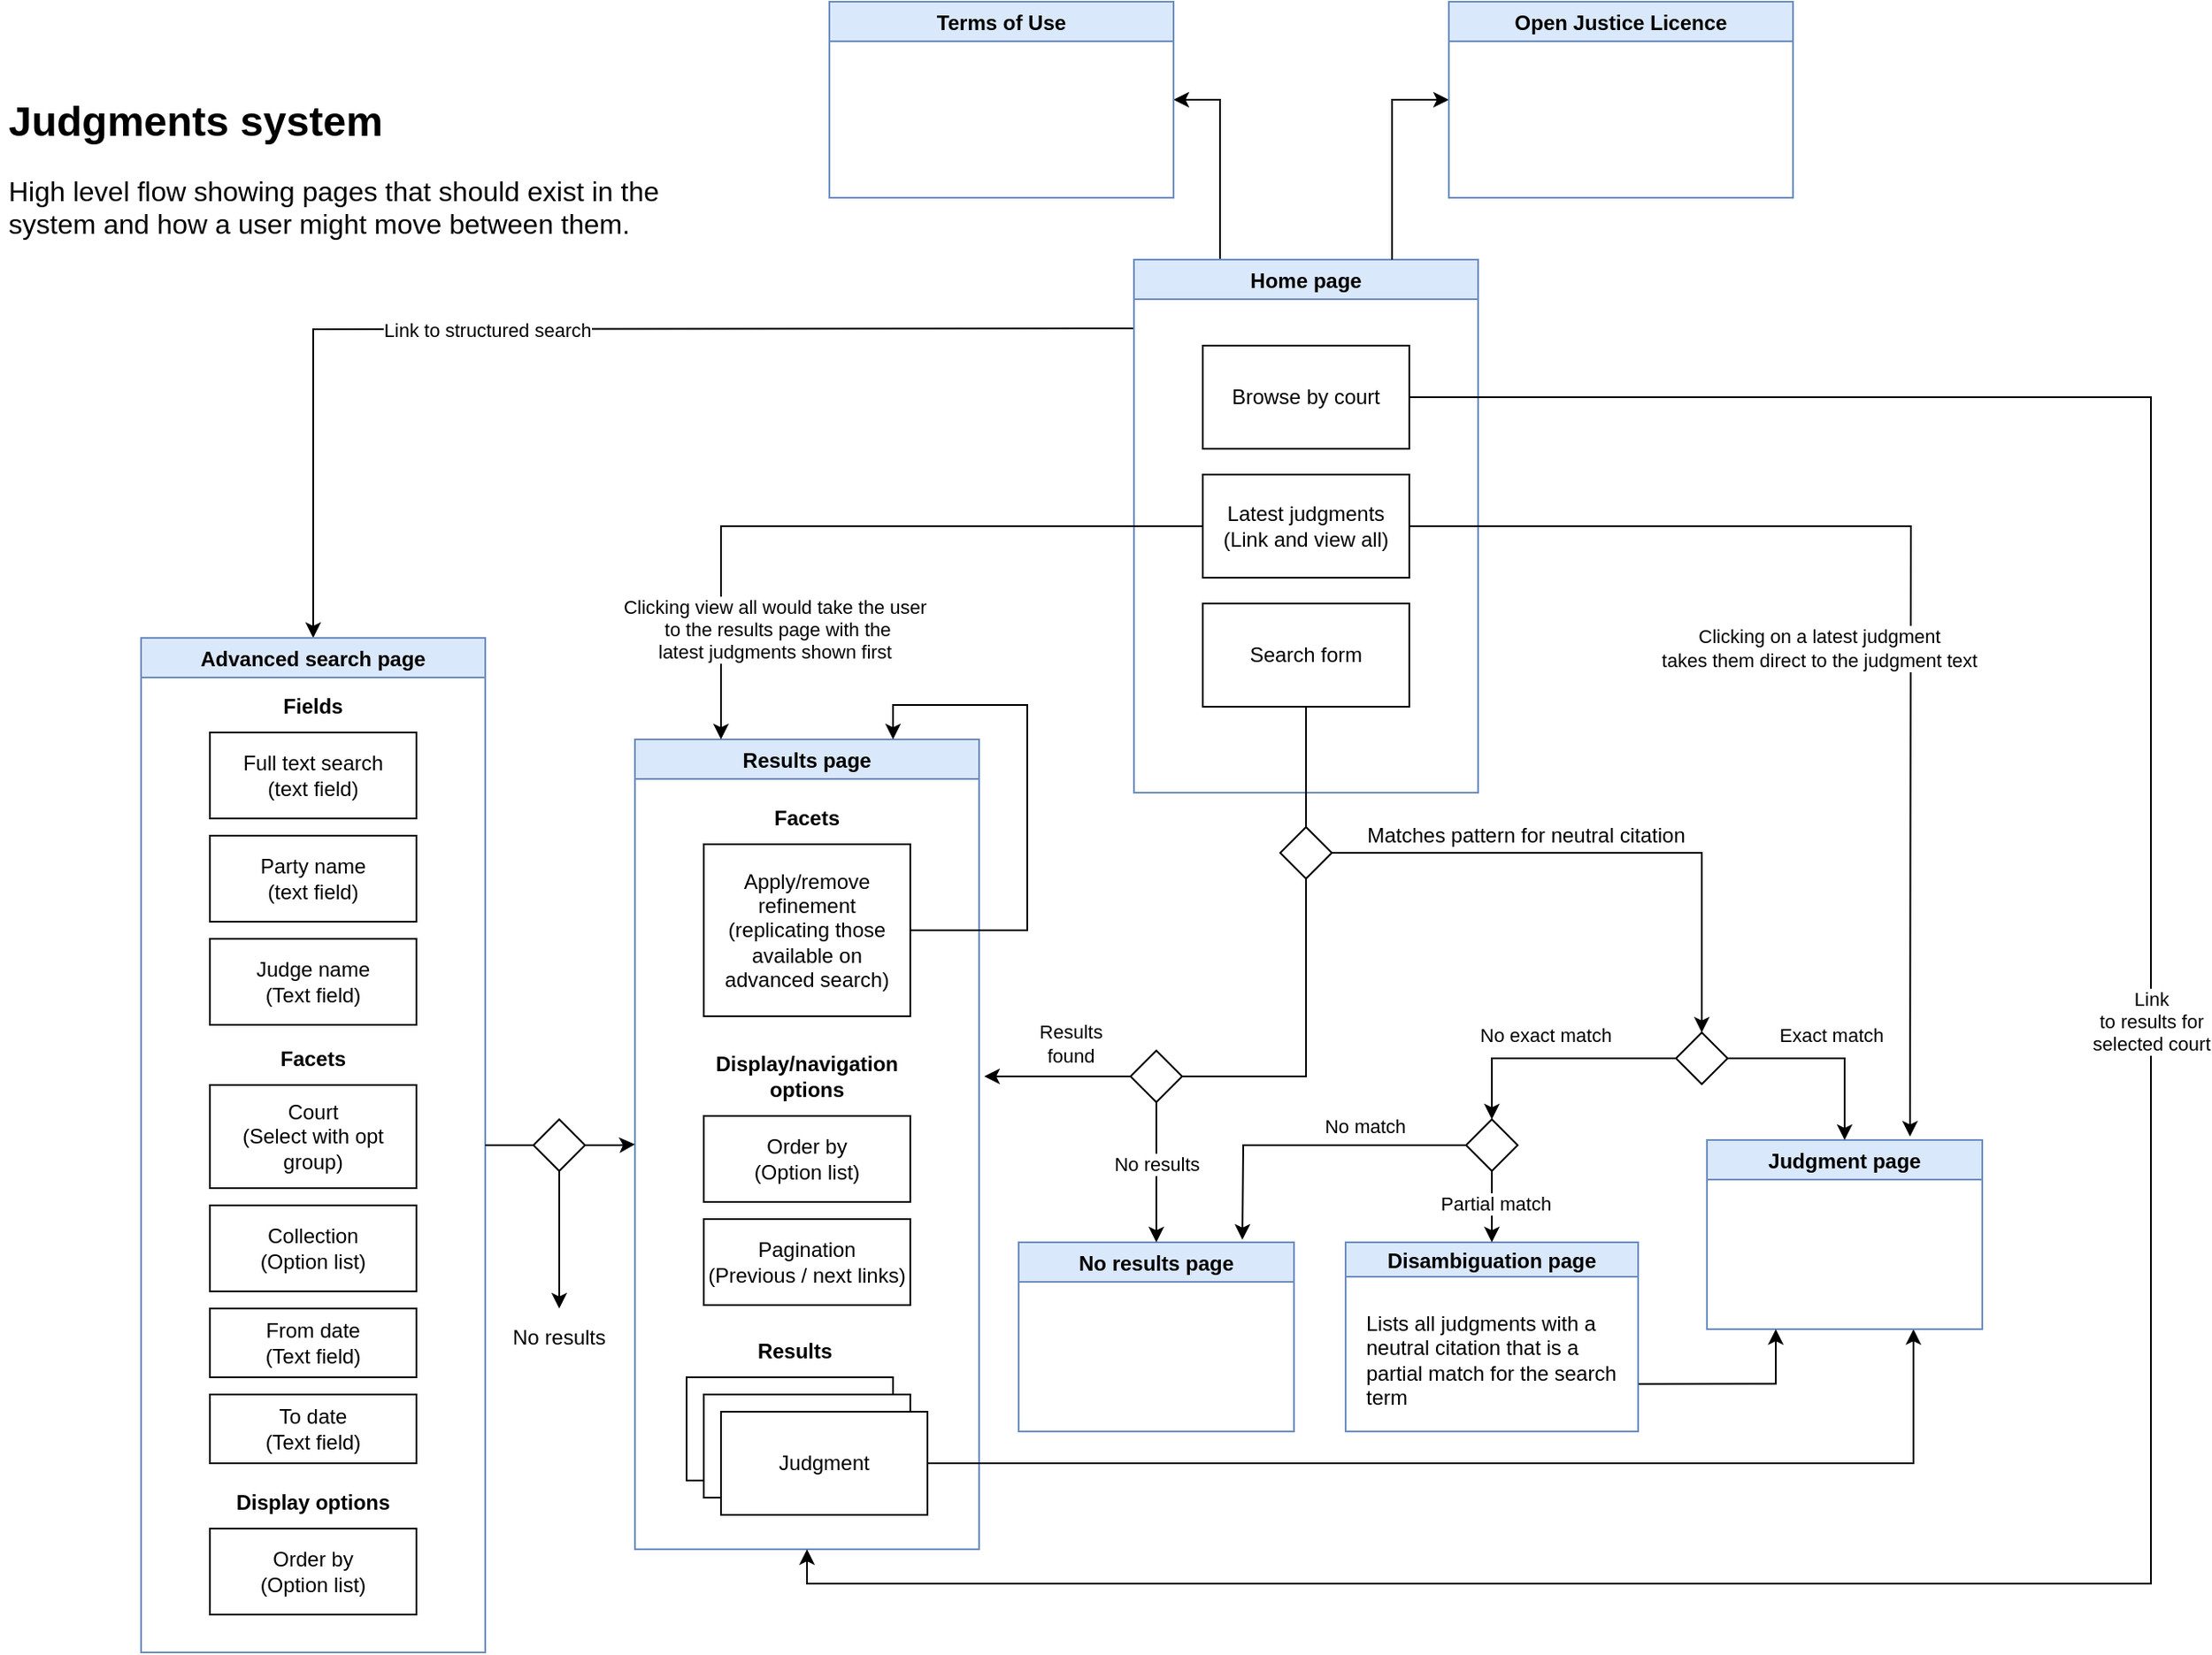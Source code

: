 <mxfile version="15.9.6" type="device"><diagram id="aehEUoyDCe3ED6YWcdNQ" name="Page-1"><mxGraphModel dx="1186" dy="621" grid="1" gridSize="10" guides="1" tooltips="1" connect="1" arrows="1" fold="1" page="1" pageScale="1" pageWidth="1654" pageHeight="1169" math="0" shadow="0"><root><mxCell id="0"/><mxCell id="1" parent="0"/><mxCell id="Qa0ir41xzKFgF3uUKKp--13" value="" style="edgeStyle=orthogonalEdgeStyle;rounded=0;orthogonalLoop=1;jettySize=auto;html=1;entryX=0.5;entryY=0;entryDx=0;entryDy=0;" parent="1" target="Qa0ir41xzKFgF3uUKKp--8" edge="1"><mxGeometry relative="1" as="geometry"><mxPoint x="819" y="260" as="sourcePoint"/><mxPoint x="637" y="477" as="targetPoint"/></mxGeometry></mxCell><mxCell id="Qa0ir41xzKFgF3uUKKp--14" value="Link to structured search" style="edgeLabel;html=1;align=center;verticalAlign=middle;resizable=0;points=[];" parent="Qa0ir41xzKFgF3uUKKp--13" vertex="1" connectable="0"><mxGeometry x="-0.143" relative="1" as="geometry"><mxPoint x="-95" as="offset"/></mxGeometry></mxCell><mxCell id="04Yewt961iVCtWimW03n-6" value="" style="edgeStyle=orthogonalEdgeStyle;rounded=0;orthogonalLoop=1;jettySize=auto;html=1;entryX=1;entryY=0.5;entryDx=0;entryDy=0;exitX=0.25;exitY=0;exitDx=0;exitDy=0;" parent="1" source="Qa0ir41xzKFgF3uUKKp--1" target="04Yewt961iVCtWimW03n-1" edge="1"><mxGeometry relative="1" as="geometry"/></mxCell><mxCell id="Qa0ir41xzKFgF3uUKKp--1" value="Home page" style="swimlane;fillColor=#dae8fc;strokeColor=#6c8ebf;" parent="1" vertex="1"><mxGeometry x="819" y="220" width="200" height="310" as="geometry"/></mxCell><mxCell id="Qa0ir41xzKFgF3uUKKp--21" value="Latest judgments (Link and view all)" style="rounded=0;whiteSpace=wrap;html=1;" parent="Qa0ir41xzKFgF3uUKKp--1" vertex="1"><mxGeometry x="40" y="125" width="120" height="60" as="geometry"/></mxCell><mxCell id="OO2aiFHV-tACYqCfNg-y-9" value="Search form" style="rounded=0;whiteSpace=wrap;html=1;" parent="Qa0ir41xzKFgF3uUKKp--1" vertex="1"><mxGeometry x="40" y="200" width="120" height="60" as="geometry"/></mxCell><mxCell id="kWl21Ww3-PtBhKSRPVms-1" value="Browse by court" style="rounded=0;whiteSpace=wrap;html=1;" parent="Qa0ir41xzKFgF3uUKKp--1" vertex="1"><mxGeometry x="40" y="50" width="120" height="60" as="geometry"/></mxCell><mxCell id="Qa0ir41xzKFgF3uUKKp--4" value="" style="edgeStyle=orthogonalEdgeStyle;rounded=0;orthogonalLoop=1;jettySize=auto;html=1;startArrow=none;" parent="1" source="4KOAr0q3YAWXZfQVioGi-21" edge="1"><mxGeometry relative="1" as="geometry"><mxPoint x="732" y="695" as="targetPoint"/></mxGeometry></mxCell><mxCell id="4KOAr0q3YAWXZfQVioGi-23" value="Results &lt;br&gt;found" style="edgeLabel;html=1;align=center;verticalAlign=middle;resizable=0;points=[];" parent="Qa0ir41xzKFgF3uUKKp--4" vertex="1" connectable="0"><mxGeometry x="-0.291" relative="1" as="geometry"><mxPoint x="-5" y="-19" as="offset"/></mxGeometry></mxCell><mxCell id="Qa0ir41xzKFgF3uUKKp--5" value="Results page" style="swimlane;fillColor=#dae8fc;strokeColor=#6c8ebf;" parent="1" vertex="1"><mxGeometry x="529" y="499" width="200" height="471" as="geometry"/></mxCell><mxCell id="Qa0ir41xzKFgF3uUKKp--7" value="Apply/remove&lt;br&gt;refinement (replicating those available on advanced search)" style="rounded=0;whiteSpace=wrap;html=1;" parent="Qa0ir41xzKFgF3uUKKp--5" vertex="1"><mxGeometry x="40" y="61" width="120" height="100" as="geometry"/></mxCell><mxCell id="Qa0ir41xzKFgF3uUKKp--18" value="" style="edgeStyle=orthogonalEdgeStyle;rounded=0;orthogonalLoop=1;jettySize=auto;html=1;entryX=0.75;entryY=0;entryDx=0;entryDy=0;exitX=1;exitY=0.5;exitDx=0;exitDy=0;" parent="Qa0ir41xzKFgF3uUKKp--5" source="Qa0ir41xzKFgF3uUKKp--7" target="Qa0ir41xzKFgF3uUKKp--5" edge="1"><mxGeometry relative="1" as="geometry"><mxPoint x="-40" y="120" as="sourcePoint"/><mxPoint x="10" y="120" as="targetPoint"/><Array as="points"><mxPoint x="228" y="111"/><mxPoint x="228" y="-20"/><mxPoint x="150" y="-20"/></Array></mxGeometry></mxCell><mxCell id="OO2aiFHV-tACYqCfNg-y-6" value="&lt;b&gt;Facets&lt;/b&gt;" style="text;html=1;strokeColor=none;fillColor=none;align=center;verticalAlign=middle;whiteSpace=wrap;rounded=0;" parent="Qa0ir41xzKFgF3uUKKp--5" vertex="1"><mxGeometry x="70" y="31" width="60" height="30" as="geometry"/></mxCell><mxCell id="4KOAr0q3YAWXZfQVioGi-2" value="" style="group" parent="Qa0ir41xzKFgF3uUKKp--5" vertex="1" connectable="0"><mxGeometry x="40" y="181" width="120" height="148" as="geometry"/></mxCell><mxCell id="OO2aiFHV-tACYqCfNg-y-2" value="Order by&lt;br&gt;(Option list)" style="rounded=0;whiteSpace=wrap;html=1;" parent="4KOAr0q3YAWXZfQVioGi-2" vertex="1"><mxGeometry y="38" width="120" height="50" as="geometry"/></mxCell><mxCell id="OO2aiFHV-tACYqCfNg-y-5" value="Pagination&lt;br&gt;(Previous / next links)" style="rounded=0;whiteSpace=wrap;html=1;" parent="4KOAr0q3YAWXZfQVioGi-2" vertex="1"><mxGeometry y="98" width="120" height="50" as="geometry"/></mxCell><mxCell id="OO2aiFHV-tACYqCfNg-y-8" value="&lt;b&gt;Display/navigation options&lt;/b&gt;" style="text;html=1;strokeColor=none;fillColor=none;align=center;verticalAlign=middle;whiteSpace=wrap;rounded=0;" parent="4KOAr0q3YAWXZfQVioGi-2" vertex="1"><mxGeometry width="120" height="30" as="geometry"/></mxCell><mxCell id="4KOAr0q3YAWXZfQVioGi-1" value="" style="group" parent="Qa0ir41xzKFgF3uUKKp--5" vertex="1" connectable="0"><mxGeometry x="30" y="371" width="140" height="80" as="geometry"/></mxCell><mxCell id="Qa0ir41xzKFgF3uUKKp--6" value="Search result" style="rounded=0;whiteSpace=wrap;html=1;" parent="4KOAr0q3YAWXZfQVioGi-1" vertex="1"><mxGeometry width="120" height="60" as="geometry"/></mxCell><mxCell id="Qa0ir41xzKFgF3uUKKp--35" value="Search result" style="rounded=0;whiteSpace=wrap;html=1;" parent="4KOAr0q3YAWXZfQVioGi-1" vertex="1"><mxGeometry x="10" y="10" width="120" height="60" as="geometry"/></mxCell><mxCell id="Qa0ir41xzKFgF3uUKKp--36" value="Judgment" style="rounded=0;whiteSpace=wrap;html=1;" parent="4KOAr0q3YAWXZfQVioGi-1" vertex="1"><mxGeometry x="20" y="20" width="120" height="60" as="geometry"/></mxCell><mxCell id="OO2aiFHV-tACYqCfNg-y-7" value="&lt;b&gt;Results&lt;/b&gt;" style="text;html=1;strokeColor=none;fillColor=none;align=center;verticalAlign=middle;whiteSpace=wrap;rounded=0;" parent="Qa0ir41xzKFgF3uUKKp--5" vertex="1"><mxGeometry x="63" y="341" width="60" height="30" as="geometry"/></mxCell><mxCell id="X9CzBjyIh-wGhvpLRSlx-1" value="" style="edgeStyle=orthogonalEdgeStyle;rounded=0;orthogonalLoop=1;jettySize=auto;html=1;entryX=0;entryY=0.5;entryDx=0;entryDy=0;startArrow=none;" parent="1" source="fHP1PbavrV6UKDeHso9m-1" target="Qa0ir41xzKFgF3uUKKp--5" edge="1"><mxGeometry relative="1" as="geometry"><mxPoint x="469" y="664" as="targetPoint"/></mxGeometry></mxCell><mxCell id="Qa0ir41xzKFgF3uUKKp--8" value="Advanced search page" style="swimlane;fillColor=#dae8fc;strokeColor=#6c8ebf;" parent="1" vertex="1"><mxGeometry x="242" y="440" width="200" height="590" as="geometry"/></mxCell><mxCell id="Qa0ir41xzKFgF3uUKKp--9" value="Full text search &lt;br&gt;(text field)" style="rounded=0;whiteSpace=wrap;html=1;" parent="Qa0ir41xzKFgF3uUKKp--8" vertex="1"><mxGeometry x="40" y="55" width="120" height="50" as="geometry"/></mxCell><mxCell id="Qa0ir41xzKFgF3uUKKp--10" value="Party name &lt;br&gt;(text field)" style="rounded=0;whiteSpace=wrap;html=1;" parent="Qa0ir41xzKFgF3uUKKp--8" vertex="1"><mxGeometry x="40" y="115" width="120" height="50" as="geometry"/></mxCell><mxCell id="Qa0ir41xzKFgF3uUKKp--16" value="Collection&lt;br&gt;(Option list)" style="rounded=0;whiteSpace=wrap;html=1;" parent="Qa0ir41xzKFgF3uUKKp--8" vertex="1"><mxGeometry x="40" y="330" width="120" height="50" as="geometry"/></mxCell><mxCell id="Jsp5y8p3yF81pdxxzSbO-3" value="Court&lt;br&gt;(Select with opt group)" style="rounded=0;whiteSpace=wrap;html=1;" parent="Qa0ir41xzKFgF3uUKKp--8" vertex="1"><mxGeometry x="40" y="260" width="120" height="60" as="geometry"/></mxCell><mxCell id="Jsp5y8p3yF81pdxxzSbO-4" value="Judge name&lt;br&gt;(Text field)" style="rounded=0;whiteSpace=wrap;html=1;" parent="Qa0ir41xzKFgF3uUKKp--8" vertex="1"><mxGeometry x="40" y="175" width="120" height="50" as="geometry"/></mxCell><mxCell id="Jsp5y8p3yF81pdxxzSbO-5" value="From date&lt;br&gt;(Text field)" style="rounded=0;whiteSpace=wrap;html=1;" parent="Qa0ir41xzKFgF3uUKKp--8" vertex="1"><mxGeometry x="40" y="390" width="120" height="40" as="geometry"/></mxCell><mxCell id="Jsp5y8p3yF81pdxxzSbO-6" value="To date&lt;br&gt;(Text field)" style="rounded=0;whiteSpace=wrap;html=1;" parent="Qa0ir41xzKFgF3uUKKp--8" vertex="1"><mxGeometry x="40" y="440" width="120" height="40" as="geometry"/></mxCell><mxCell id="Jsp5y8p3yF81pdxxzSbO-9" value="Order by&lt;br&gt;(Option list)" style="rounded=0;whiteSpace=wrap;html=1;" parent="Qa0ir41xzKFgF3uUKKp--8" vertex="1"><mxGeometry x="40" y="518" width="120" height="50" as="geometry"/></mxCell><mxCell id="OO2aiFHV-tACYqCfNg-y-1" value="&lt;b&gt;Fields&lt;/b&gt;" style="text;html=1;strokeColor=none;fillColor=none;align=center;verticalAlign=middle;whiteSpace=wrap;rounded=0;" parent="Qa0ir41xzKFgF3uUKKp--8" vertex="1"><mxGeometry x="70" y="25" width="60" height="30" as="geometry"/></mxCell><mxCell id="OO2aiFHV-tACYqCfNg-y-3" value="&lt;b&gt;Facets&lt;/b&gt;" style="text;html=1;strokeColor=none;fillColor=none;align=center;verticalAlign=middle;whiteSpace=wrap;rounded=0;" parent="Qa0ir41xzKFgF3uUKKp--8" vertex="1"><mxGeometry x="70" y="230" width="60" height="30" as="geometry"/></mxCell><mxCell id="OO2aiFHV-tACYqCfNg-y-4" value="&lt;b&gt;Display options&lt;/b&gt;" style="text;html=1;strokeColor=none;fillColor=none;align=center;verticalAlign=middle;whiteSpace=wrap;rounded=0;" parent="Qa0ir41xzKFgF3uUKKp--8" vertex="1"><mxGeometry x="40" y="488" width="120" height="30" as="geometry"/></mxCell><mxCell id="Qa0ir41xzKFgF3uUKKp--19" value="" style="edgeStyle=orthogonalEdgeStyle;rounded=0;orthogonalLoop=1;jettySize=auto;html=1;entryX=0.25;entryY=0;entryDx=0;entryDy=0;exitX=0;exitY=0.5;exitDx=0;exitDy=0;" parent="1" source="Qa0ir41xzKFgF3uUKKp--21" target="Qa0ir41xzKFgF3uUKKp--5" edge="1"><mxGeometry relative="1" as="geometry"><mxPoint x="787" y="422" as="sourcePoint"/><mxPoint x="462" y="607" as="targetPoint"/></mxGeometry></mxCell><mxCell id="Qa0ir41xzKFgF3uUKKp--40" value="Clicking view all would take the user&lt;br&gt;&amp;nbsp;to the results page with the &lt;br&gt;latest judgments shown first" style="edgeLabel;html=1;align=center;verticalAlign=middle;resizable=0;points=[];fontSize=11;" parent="Qa0ir41xzKFgF3uUKKp--19" vertex="1" connectable="0"><mxGeometry x="-0.272" y="-2" relative="1" as="geometry"><mxPoint x="-102" y="62" as="offset"/></mxGeometry></mxCell><mxCell id="Qa0ir41xzKFgF3uUKKp--34" value="&lt;h1&gt;&lt;font style=&quot;font-size: 24px&quot;&gt;Judgments system&lt;/font&gt;&lt;/h1&gt;&lt;p&gt;&lt;font size=&quot;3&quot;&gt;High level flow showing pages that should exist in the system and how a user might move between them.&lt;/font&gt;&lt;/p&gt;" style="text;html=1;strokeColor=none;fillColor=none;spacing=5;spacingTop=-20;whiteSpace=wrap;overflow=hidden;rounded=0;" parent="1" vertex="1"><mxGeometry x="160" y="120" width="400" height="120" as="geometry"/></mxCell><mxCell id="Qa0ir41xzKFgF3uUKKp--37" value="" style="edgeStyle=orthogonalEdgeStyle;rounded=0;orthogonalLoop=1;jettySize=auto;html=1;entryX=0.5;entryY=1;entryDx=0;entryDy=0;exitX=1;exitY=0.5;exitDx=0;exitDy=0;" parent="1" source="kWl21Ww3-PtBhKSRPVms-1" target="Qa0ir41xzKFgF3uUKKp--5" edge="1"><mxGeometry relative="1" as="geometry"><mxPoint x="1019" y="260" as="sourcePoint"/><mxPoint x="1272" y="435" as="targetPoint"/><Array as="points"><mxPoint x="1410" y="300"/><mxPoint x="1410" y="990"/><mxPoint x="629" y="990"/></Array></mxGeometry></mxCell><mxCell id="Qa0ir41xzKFgF3uUKKp--38" value="Link &lt;br&gt;to results for &lt;br&gt;selected court" style="edgeLabel;html=1;align=center;verticalAlign=middle;resizable=0;points=[];" parent="Qa0ir41xzKFgF3uUKKp--37" vertex="1" connectable="0"><mxGeometry x="-0.143" relative="1" as="geometry"><mxPoint y="-30" as="offset"/></mxGeometry></mxCell><mxCell id="OO2aiFHV-tACYqCfNg-y-10" value="" style="edgeStyle=orthogonalEdgeStyle;rounded=0;orthogonalLoop=1;jettySize=auto;html=1;exitX=1;exitY=0.5;exitDx=0;exitDy=0;entryX=0.5;entryY=0;entryDx=0;entryDy=0;" parent="1" source="zrDOiHDuopmyjpYAE5Gi-1" target="4KOAr0q3YAWXZfQVioGi-6" edge="1"><mxGeometry relative="1" as="geometry"><mxPoint x="1042" y="700" as="targetPoint"/><Array as="points"><mxPoint x="1149" y="565"/></Array><mxPoint x="891" y="632" as="sourcePoint"/></mxGeometry></mxCell><mxCell id="_y1bIVc1VrB3xeFawCgt-3" style="edgeStyle=orthogonalEdgeStyle;rounded=0;orthogonalLoop=1;jettySize=auto;html=1;entryX=0;entryY=0.5;entryDx=0;entryDy=0;exitX=0.75;exitY=0;exitDx=0;exitDy=0;" parent="1" source="Qa0ir41xzKFgF3uUKKp--1" target="_y1bIVc1VrB3xeFawCgt-1" edge="1"><mxGeometry relative="1" as="geometry"><mxPoint x="972" y="230" as="targetPoint"/><mxPoint x="892" y="260" as="sourcePoint"/></mxGeometry></mxCell><mxCell id="04Yewt961iVCtWimW03n-1" value="Terms of Use" style="swimlane;fillColor=#dae8fc;strokeColor=#6c8ebf;" parent="1" vertex="1"><mxGeometry x="642" y="70" width="200" height="114" as="geometry"/></mxCell><mxCell id="_y1bIVc1VrB3xeFawCgt-1" value="Open Justice Licence" style="swimlane;fillColor=#dae8fc;strokeColor=#6c8ebf;" parent="1" vertex="1"><mxGeometry x="1002" y="70" width="200" height="114" as="geometry"/></mxCell><mxCell id="Qa0ir41xzKFgF3uUKKp--27" value="" style="edgeStyle=orthogonalEdgeStyle;rounded=0;orthogonalLoop=1;jettySize=auto;html=1;entryX=0.75;entryY=1;entryDx=0;entryDy=0;exitX=1;exitY=0.5;exitDx=0;exitDy=0;" parent="1" source="Qa0ir41xzKFgF3uUKKp--36" target="Qa0ir41xzKFgF3uUKKp--22" edge="1"><mxGeometry relative="1" as="geometry"><mxPoint x="785" y="1108" as="targetPoint"/></mxGeometry></mxCell><mxCell id="Qa0ir41xzKFgF3uUKKp--22" value="Judgment page" style="swimlane;fillColor=#dae8fc;strokeColor=#6c8ebf;" parent="1" vertex="1"><mxGeometry x="1152" y="732" width="160" height="110" as="geometry"/></mxCell><mxCell id="4KOAr0q3YAWXZfQVioGi-4" value="Disambiguation page" style="swimlane;fillColor=#dae8fc;strokeColor=#6c8ebf;startSize=20;" parent="1" vertex="1"><mxGeometry x="942" y="791.5" width="170" height="110" as="geometry"/></mxCell><mxCell id="4KOAr0q3YAWXZfQVioGi-5" value="Lists all judgments with a&lt;br&gt;neutral citation that is a&amp;nbsp;&lt;br&gt;partial match for the search&lt;br&gt;term" style="text;html=1;align=left;verticalAlign=middle;resizable=0;points=[];autosize=1;strokeColor=none;fillColor=none;" parent="4KOAr0q3YAWXZfQVioGi-4" vertex="1"><mxGeometry x="10" y="38" width="160" height="60" as="geometry"/></mxCell><mxCell id="4KOAr0q3YAWXZfQVioGi-7" value="" style="edgeStyle=orthogonalEdgeStyle;rounded=0;orthogonalLoop=1;jettySize=auto;html=1;exitX=0;exitY=0.5;exitDx=0;exitDy=0;entryX=0.5;entryY=0;entryDx=0;entryDy=0;" parent="1" source="4KOAr0q3YAWXZfQVioGi-6" target="4KOAr0q3YAWXZfQVioGi-14" edge="1"><mxGeometry relative="1" as="geometry"><mxPoint x="1032" y="721.5" as="targetPoint"/></mxGeometry></mxCell><mxCell id="4KOAr0q3YAWXZfQVioGi-13" value="No exact match" style="edgeLabel;html=1;align=center;verticalAlign=middle;resizable=0;points=[];" parent="4KOAr0q3YAWXZfQVioGi-7" vertex="1" connectable="0"><mxGeometry x="0.077" y="1" relative="1" as="geometry"><mxPoint y="-15" as="offset"/></mxGeometry></mxCell><mxCell id="4KOAr0q3YAWXZfQVioGi-6" value="" style="rhombus;whiteSpace=wrap;html=1;" parent="1" vertex="1"><mxGeometry x="1134" y="669.5" width="30" height="30" as="geometry"/></mxCell><mxCell id="4KOAr0q3YAWXZfQVioGi-11" value="Exact match" style="edgeStyle=orthogonalEdgeStyle;rounded=0;orthogonalLoop=1;jettySize=auto;html=1;entryX=0.5;entryY=0;entryDx=0;entryDy=0;exitX=1;exitY=0.5;exitDx=0;exitDy=0;" parent="1" source="4KOAr0q3YAWXZfQVioGi-6" target="Qa0ir41xzKFgF3uUKKp--22" edge="1"><mxGeometry x="0.037" y="14" relative="1" as="geometry"><mxPoint x="1148" y="831.5" as="sourcePoint"/><mxPoint x="1148" y="911.5" as="targetPoint"/><mxPoint as="offset"/></mxGeometry></mxCell><mxCell id="4KOAr0q3YAWXZfQVioGi-12" value="" style="edgeStyle=orthogonalEdgeStyle;rounded=0;orthogonalLoop=1;jettySize=auto;html=1;entryX=0.25;entryY=1;entryDx=0;entryDy=0;exitX=1.002;exitY=0.739;exitDx=0;exitDy=0;exitPerimeter=0;" parent="1" source="4KOAr0q3YAWXZfQVioGi-5" target="Qa0ir41xzKFgF3uUKKp--22" edge="1"><mxGeometry relative="1" as="geometry"><mxPoint x="1143" y="716.5" as="sourcePoint"/><mxPoint x="1067" y="742.0" as="targetPoint"/></mxGeometry></mxCell><mxCell id="4KOAr0q3YAWXZfQVioGi-16" value="" style="edgeStyle=orthogonalEdgeStyle;rounded=0;orthogonalLoop=1;jettySize=auto;html=1;entryX=0.5;entryY=0;entryDx=0;entryDy=0;" parent="1" source="4KOAr0q3YAWXZfQVioGi-14" target="4KOAr0q3YAWXZfQVioGi-4" edge="1"><mxGeometry relative="1" as="geometry"><Array as="points"><mxPoint x="1027" y="781.5"/><mxPoint x="1027" y="781.5"/></Array></mxGeometry></mxCell><mxCell id="4KOAr0q3YAWXZfQVioGi-17" value="Partial match" style="edgeLabel;html=1;align=center;verticalAlign=middle;resizable=0;points=[];" parent="4KOAr0q3YAWXZfQVioGi-16" vertex="1" connectable="0"><mxGeometry x="-0.116" y="2" relative="1" as="geometry"><mxPoint as="offset"/></mxGeometry></mxCell><mxCell id="4KOAr0q3YAWXZfQVioGi-19" value="" style="edgeStyle=orthogonalEdgeStyle;rounded=0;orthogonalLoop=1;jettySize=auto;html=1;" parent="1" source="4KOAr0q3YAWXZfQVioGi-14" edge="1"><mxGeometry relative="1" as="geometry"><mxPoint x="882" y="790" as="targetPoint"/></mxGeometry></mxCell><mxCell id="4KOAr0q3YAWXZfQVioGi-26" value="No match" style="edgeLabel;html=1;align=center;verticalAlign=middle;resizable=0;points=[];" parent="4KOAr0q3YAWXZfQVioGi-19" vertex="1" connectable="0"><mxGeometry x="-0.205" y="-1" relative="1" as="geometry"><mxPoint x="14" y="-10" as="offset"/></mxGeometry></mxCell><mxCell id="4KOAr0q3YAWXZfQVioGi-14" value="" style="rhombus;whiteSpace=wrap;html=1;" parent="1" vertex="1"><mxGeometry x="1012" y="720" width="30" height="30" as="geometry"/></mxCell><mxCell id="4KOAr0q3YAWXZfQVioGi-20" value="No results page" style="swimlane;fillColor=#dae8fc;strokeColor=#6c8ebf;" parent="1" vertex="1"><mxGeometry x="752" y="791.5" width="160" height="110" as="geometry"/></mxCell><mxCell id="4KOAr0q3YAWXZfQVioGi-25" value="" style="edgeStyle=orthogonalEdgeStyle;rounded=0;orthogonalLoop=1;jettySize=auto;html=1;entryX=0.5;entryY=0;entryDx=0;entryDy=0;" parent="1" source="4KOAr0q3YAWXZfQVioGi-21" target="4KOAr0q3YAWXZfQVioGi-20" edge="1"><mxGeometry relative="1" as="geometry"><mxPoint x="787" y="545" as="targetPoint"/></mxGeometry></mxCell><mxCell id="4KOAr0q3YAWXZfQVioGi-27" value="No results" style="edgeLabel;html=1;align=center;verticalAlign=middle;resizable=0;points=[];" parent="4KOAr0q3YAWXZfQVioGi-25" vertex="1" connectable="0"><mxGeometry x="-0.129" relative="1" as="geometry"><mxPoint as="offset"/></mxGeometry></mxCell><mxCell id="4KOAr0q3YAWXZfQVioGi-21" value="" style="rhombus;whiteSpace=wrap;html=1;" parent="1" vertex="1"><mxGeometry x="817" y="680" width="30" height="30" as="geometry"/></mxCell><mxCell id="4KOAr0q3YAWXZfQVioGi-22" value="" style="edgeStyle=orthogonalEdgeStyle;rounded=0;orthogonalLoop=1;jettySize=auto;html=1;entryX=1;entryY=0.5;entryDx=0;entryDy=0;endArrow=none;exitX=0.5;exitY=1;exitDx=0;exitDy=0;" parent="1" source="OO2aiFHV-tACYqCfNg-y-9" target="4KOAr0q3YAWXZfQVioGi-21" edge="1"><mxGeometry relative="1" as="geometry"><mxPoint x="629" y="499.0" as="targetPoint"/><mxPoint x="919" y="615" as="sourcePoint"/></mxGeometry></mxCell><mxCell id="fHP1PbavrV6UKDeHso9m-6" value="" style="edgeStyle=orthogonalEdgeStyle;rounded=0;orthogonalLoop=1;jettySize=auto;html=1;" parent="1" source="fHP1PbavrV6UKDeHso9m-1" edge="1"><mxGeometry relative="1" as="geometry"><mxPoint x="485" y="830" as="targetPoint"/></mxGeometry></mxCell><mxCell id="fHP1PbavrV6UKDeHso9m-1" value="" style="rhombus;whiteSpace=wrap;html=1;" parent="1" vertex="1"><mxGeometry x="470" y="720" width="30" height="30" as="geometry"/></mxCell><mxCell id="fHP1PbavrV6UKDeHso9m-2" value="" style="edgeStyle=orthogonalEdgeStyle;rounded=0;orthogonalLoop=1;jettySize=auto;html=1;entryX=0;entryY=0.5;entryDx=0;entryDy=0;endArrow=none;" parent="1" source="Qa0ir41xzKFgF3uUKKp--8" target="fHP1PbavrV6UKDeHso9m-1" edge="1"><mxGeometry relative="1" as="geometry"><mxPoint x="529" y="734.5" as="targetPoint"/><mxPoint x="442" y="735" as="sourcePoint"/></mxGeometry></mxCell><mxCell id="fHP1PbavrV6UKDeHso9m-7" value="No results" style="text;html=1;strokeColor=none;fillColor=none;align=center;verticalAlign=middle;whiteSpace=wrap;rounded=0;" parent="1" vertex="1"><mxGeometry x="455" y="831.5" width="60" height="30" as="geometry"/></mxCell><mxCell id="zrDOiHDuopmyjpYAE5Gi-1" value="" style="rhombus;whiteSpace=wrap;html=1;" vertex="1" parent="1"><mxGeometry x="904" y="550" width="30" height="30" as="geometry"/></mxCell><mxCell id="zrDOiHDuopmyjpYAE5Gi-2" value="Matches pattern for neutral citation" style="text;html=1;strokeColor=none;fillColor=none;align=center;verticalAlign=middle;whiteSpace=wrap;rounded=0;" vertex="1" parent="1"><mxGeometry x="942" y="540" width="210" height="30" as="geometry"/></mxCell><mxCell id="zrDOiHDuopmyjpYAE5Gi-3" value="" style="edgeStyle=orthogonalEdgeStyle;rounded=0;orthogonalLoop=1;jettySize=auto;html=1;exitX=1;exitY=0.5;exitDx=0;exitDy=0;" edge="1" parent="1" source="Qa0ir41xzKFgF3uUKKp--21"><mxGeometry relative="1" as="geometry"><mxPoint x="1020" y="290" as="sourcePoint"/><mxPoint x="1270" y="730" as="targetPoint"/></mxGeometry></mxCell><mxCell id="zrDOiHDuopmyjpYAE5Gi-4" value="Clicking on a latest judgment&lt;br&gt;takes them direct to the judgment text" style="edgeLabel;html=1;align=center;verticalAlign=middle;resizable=0;points=[];fontSize=11;" vertex="1" connectable="0" parent="zrDOiHDuopmyjpYAE5Gi-3"><mxGeometry x="-0.272" y="-2" relative="1" as="geometry"><mxPoint x="2" y="69" as="offset"/></mxGeometry></mxCell></root></mxGraphModel></diagram></mxfile>